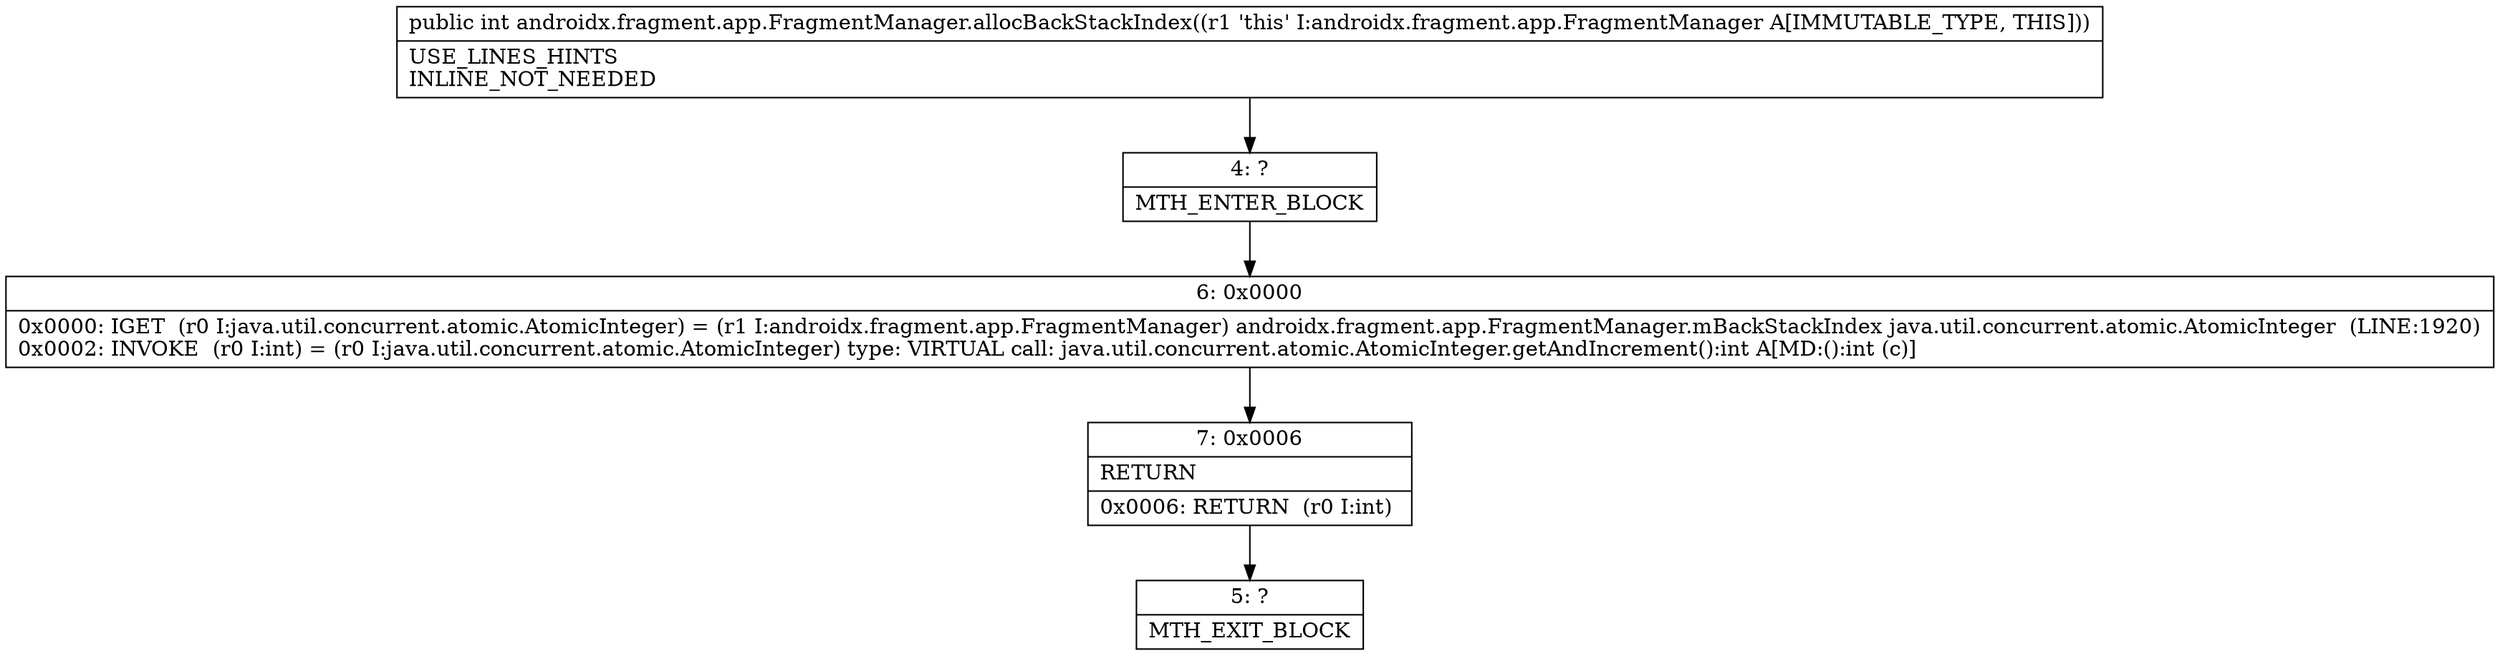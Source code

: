 digraph "CFG forandroidx.fragment.app.FragmentManager.allocBackStackIndex()I" {
Node_4 [shape=record,label="{4\:\ ?|MTH_ENTER_BLOCK\l}"];
Node_6 [shape=record,label="{6\:\ 0x0000|0x0000: IGET  (r0 I:java.util.concurrent.atomic.AtomicInteger) = (r1 I:androidx.fragment.app.FragmentManager) androidx.fragment.app.FragmentManager.mBackStackIndex java.util.concurrent.atomic.AtomicInteger  (LINE:1920)\l0x0002: INVOKE  (r0 I:int) = (r0 I:java.util.concurrent.atomic.AtomicInteger) type: VIRTUAL call: java.util.concurrent.atomic.AtomicInteger.getAndIncrement():int A[MD:():int (c)]\l}"];
Node_7 [shape=record,label="{7\:\ 0x0006|RETURN\l|0x0006: RETURN  (r0 I:int) \l}"];
Node_5 [shape=record,label="{5\:\ ?|MTH_EXIT_BLOCK\l}"];
MethodNode[shape=record,label="{public int androidx.fragment.app.FragmentManager.allocBackStackIndex((r1 'this' I:androidx.fragment.app.FragmentManager A[IMMUTABLE_TYPE, THIS]))  | USE_LINES_HINTS\lINLINE_NOT_NEEDED\l}"];
MethodNode -> Node_4;Node_4 -> Node_6;
Node_6 -> Node_7;
Node_7 -> Node_5;
}


